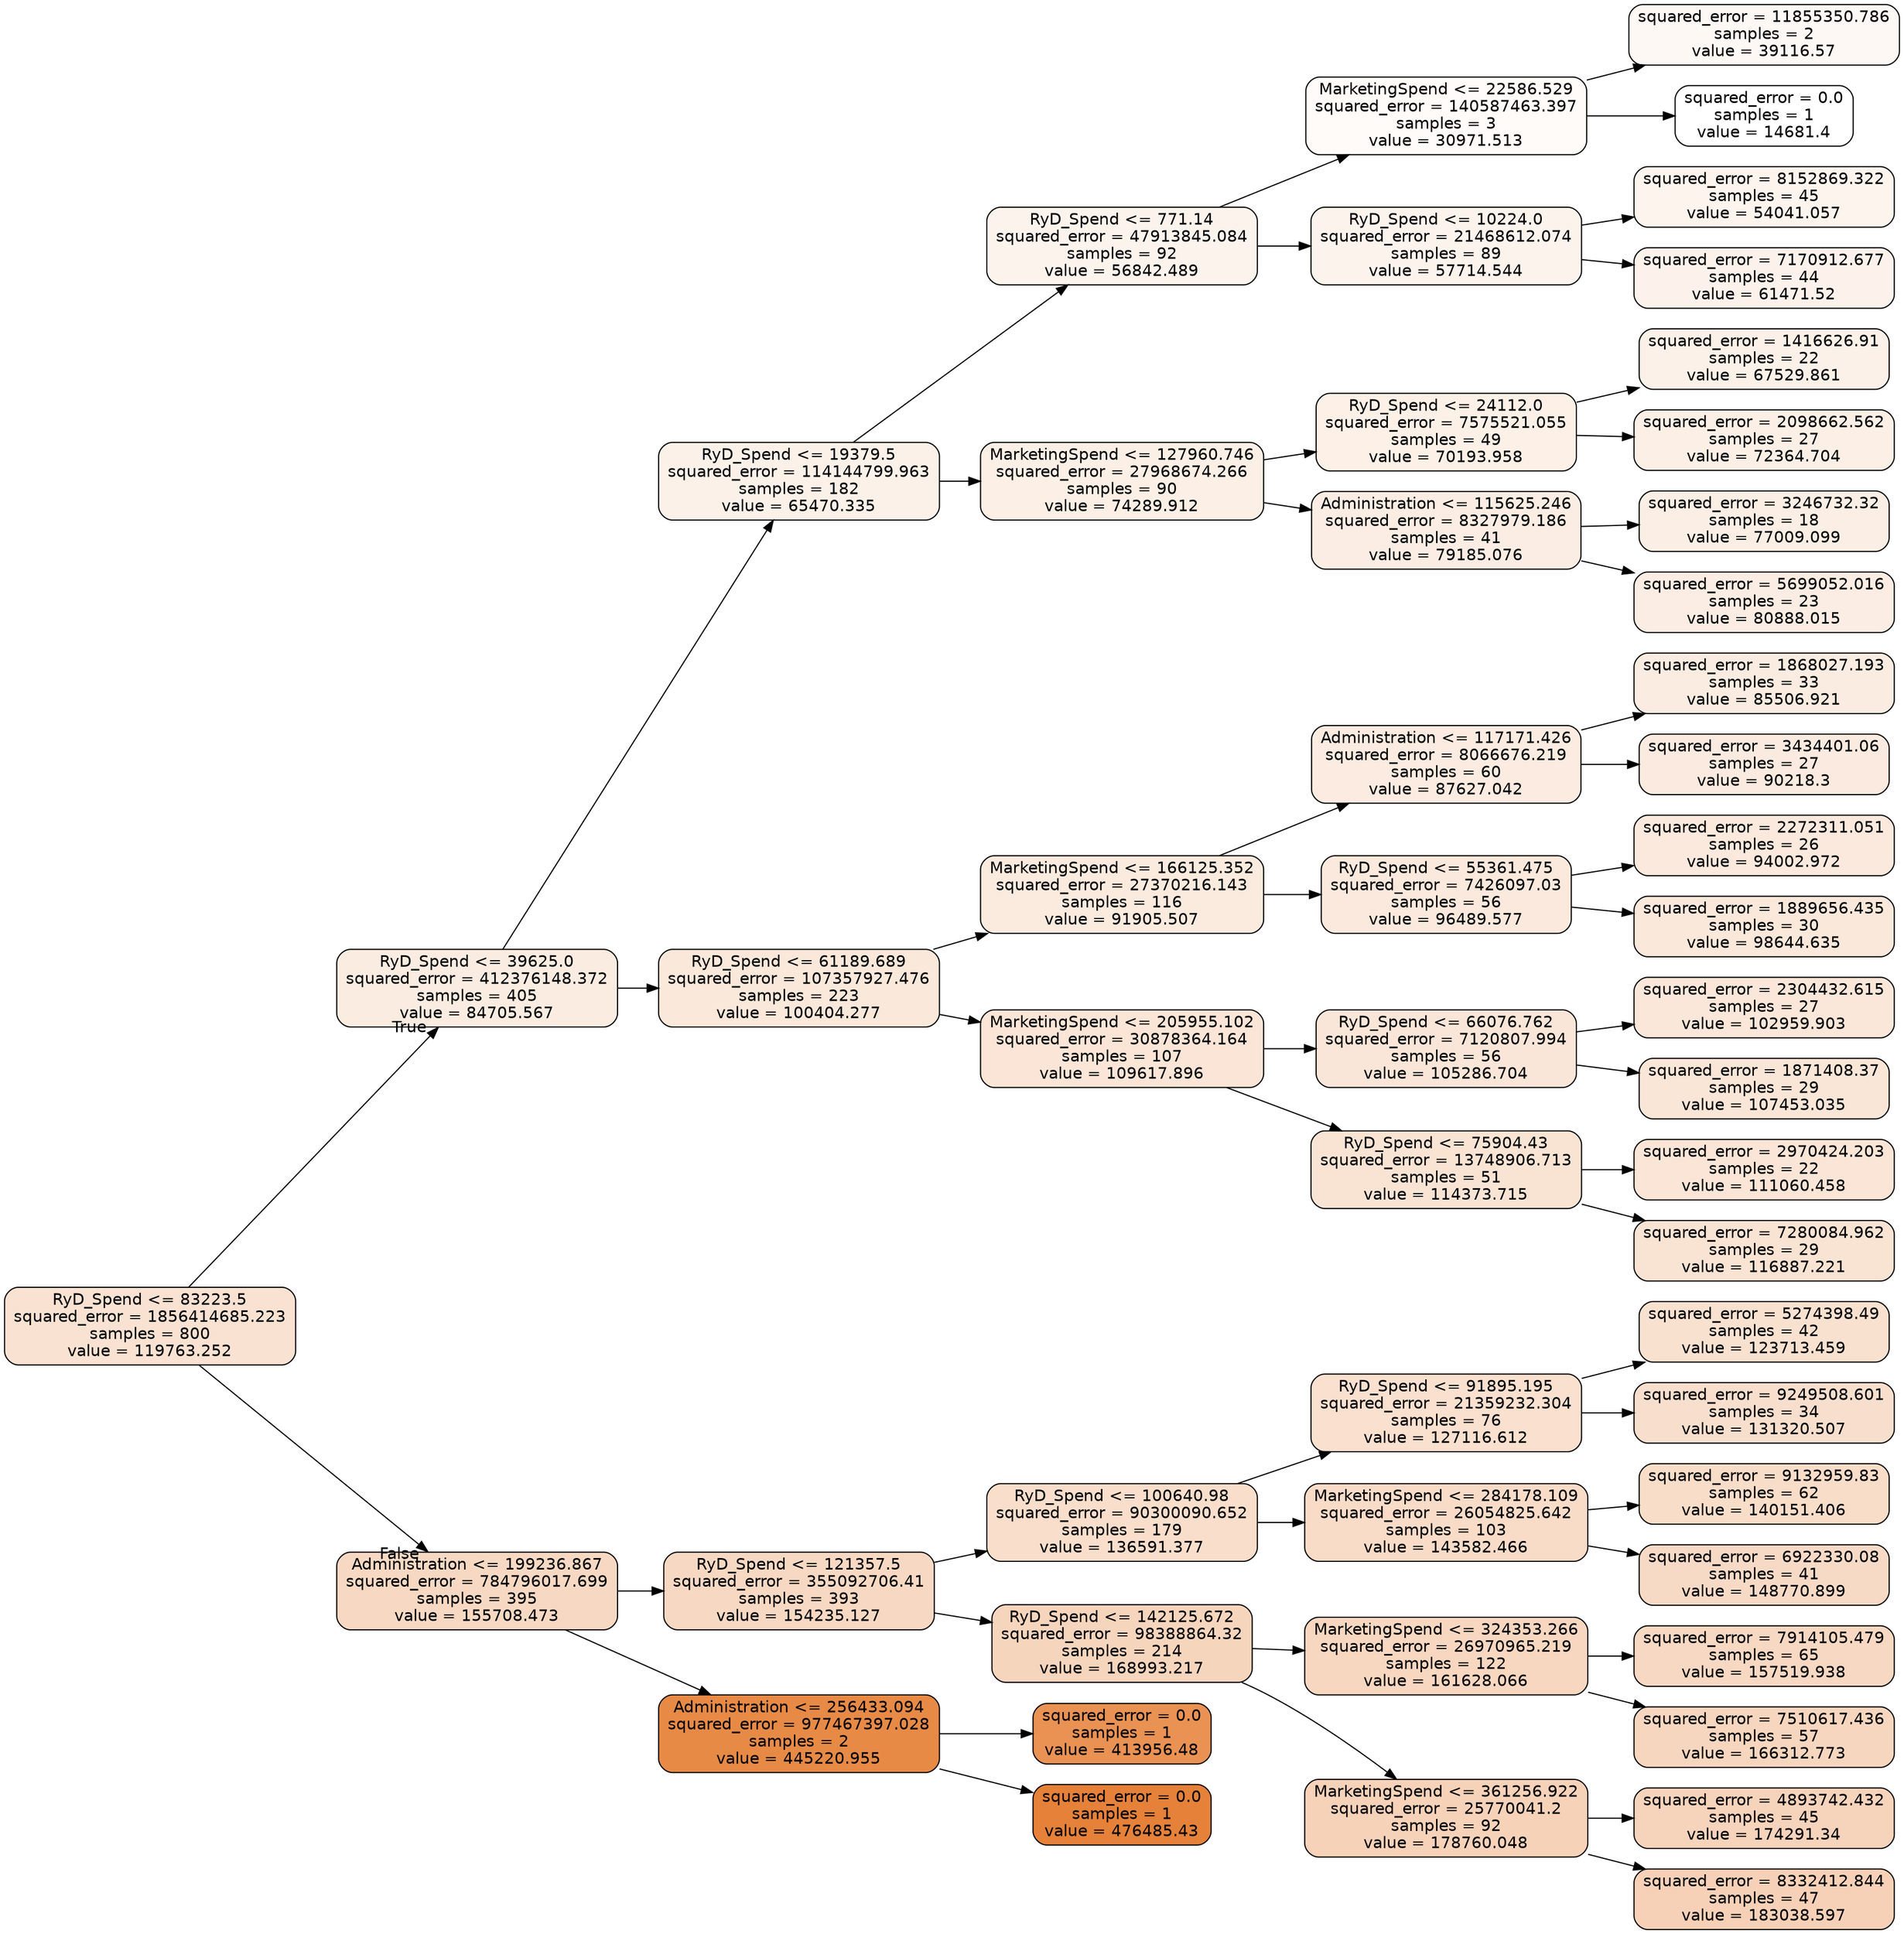 digraph Tree {
node [shape=box, style="filled, rounded", color="black", fontname="helvetica"] ;
edge [fontname="helvetica"] ;
rankdir=LR ;
0 [label="RyD_Spend <= 83223.5\nsquared_error = 1856414685.223\nsamples = 800\nvalue = 119763.252", fillcolor="#f9e2d2"] ;
1 [label="RyD_Spend <= 39625.0\nsquared_error = 412376148.372\nsamples = 405\nvalue = 84705.567", fillcolor="#fbece1"] ;
0 -> 1 [labeldistance=2.5, labelangle=-45, headlabel="True"] ;
2 [label="RyD_Spend <= 19379.5\nsquared_error = 114144799.963\nsamples = 182\nvalue = 65470.335", fillcolor="#fcf1e9"] ;
1 -> 2 ;
3 [label="RyD_Spend <= 771.14\nsquared_error = 47913845.084\nsamples = 92\nvalue = 56842.489", fillcolor="#fdf3ed"] ;
2 -> 3 ;
4 [label="MarketingSpend <= 22586.529\nsquared_error = 140587463.397\nsamples = 3\nvalue = 30971.513", fillcolor="#fefbf8"] ;
3 -> 4 ;
5 [label="squared_error = 11855350.786\nsamples = 2\nvalue = 39116.57", fillcolor="#fef8f5"] ;
4 -> 5 ;
6 [label="squared_error = 0.0\nsamples = 1\nvalue = 14681.4", fillcolor="#ffffff"] ;
4 -> 6 ;
7 [label="RyD_Spend <= 10224.0\nsquared_error = 21468612.074\nsamples = 89\nvalue = 57714.544", fillcolor="#fdf3ed"] ;
3 -> 7 ;
8 [label="squared_error = 8152869.322\nsamples = 45\nvalue = 54041.057", fillcolor="#fdf4ee"] ;
7 -> 8 ;
9 [label="squared_error = 7170912.677\nsamples = 44\nvalue = 61471.52", fillcolor="#fcf2eb"] ;
7 -> 9 ;
10 [label="MarketingSpend <= 127960.746\nsquared_error = 27968674.266\nsamples = 90\nvalue = 74289.912", fillcolor="#fcefe5"] ;
2 -> 10 ;
11 [label="RyD_Spend <= 24112.0\nsquared_error = 7575521.055\nsamples = 49\nvalue = 70193.958", fillcolor="#fcf0e7"] ;
10 -> 11 ;
12 [label="squared_error = 1416626.91\nsamples = 22\nvalue = 67529.861", fillcolor="#fcf1e8"] ;
11 -> 12 ;
13 [label="squared_error = 2098662.562\nsamples = 27\nvalue = 72364.704", fillcolor="#fcefe6"] ;
11 -> 13 ;
14 [label="Administration <= 115625.246\nsquared_error = 8327979.186\nsamples = 41\nvalue = 79185.076", fillcolor="#fbede3"] ;
10 -> 14 ;
15 [label="squared_error = 3246732.32\nsamples = 18\nvalue = 77009.099", fillcolor="#fbeee4"] ;
14 -> 15 ;
16 [label="squared_error = 5699052.016\nsamples = 23\nvalue = 80888.015", fillcolor="#fbede3"] ;
14 -> 16 ;
17 [label="RyD_Spend <= 61189.689\nsquared_error = 107357927.476\nsamples = 223\nvalue = 100404.277", fillcolor="#fae8da"] ;
1 -> 17 ;
18 [label="MarketingSpend <= 166125.352\nsquared_error = 27370216.143\nsamples = 116\nvalue = 91905.507", fillcolor="#fbeade"] ;
17 -> 18 ;
19 [label="Administration <= 117171.426\nsquared_error = 8066676.219\nsamples = 60\nvalue = 87627.042", fillcolor="#fbebe0"] ;
18 -> 19 ;
20 [label="squared_error = 1868027.193\nsamples = 33\nvalue = 85506.921", fillcolor="#fbece1"] ;
19 -> 20 ;
21 [label="squared_error = 3434401.06\nsamples = 27\nvalue = 90218.3", fillcolor="#fbeadf"] ;
19 -> 21 ;
22 [label="RyD_Spend <= 55361.475\nsquared_error = 7426097.03\nsamples = 56\nvalue = 96489.577", fillcolor="#fae9dc"] ;
18 -> 22 ;
23 [label="squared_error = 2272311.051\nsamples = 26\nvalue = 94002.972", fillcolor="#fbe9dd"] ;
22 -> 23 ;
24 [label="squared_error = 1889656.435\nsamples = 30\nvalue = 98644.635", fillcolor="#fae8db"] ;
22 -> 24 ;
25 [label="MarketingSpend <= 205955.102\nsquared_error = 30878364.164\nsamples = 107\nvalue = 109617.896", fillcolor="#fae5d6"] ;
17 -> 25 ;
26 [label="RyD_Spend <= 66076.762\nsquared_error = 7120807.994\nsamples = 56\nvalue = 105286.704", fillcolor="#fae6d8"] ;
25 -> 26 ;
27 [label="squared_error = 2304432.615\nsamples = 27\nvalue = 102959.903", fillcolor="#fae7d9"] ;
26 -> 27 ;
28 [label="squared_error = 1871408.37\nsamples = 29\nvalue = 107453.035", fillcolor="#fae6d7"] ;
26 -> 28 ;
29 [label="RyD_Spend <= 75904.43\nsquared_error = 13748906.713\nsamples = 51\nvalue = 114373.715", fillcolor="#f9e4d4"] ;
25 -> 29 ;
30 [label="squared_error = 2970424.203\nsamples = 22\nvalue = 111060.458", fillcolor="#fae5d6"] ;
29 -> 30 ;
31 [label="squared_error = 7280084.962\nsamples = 29\nvalue = 116887.221", fillcolor="#f9e3d3"] ;
29 -> 31 ;
32 [label="Administration <= 199236.867\nsquared_error = 784796017.699\nsamples = 395\nvalue = 155708.473", fillcolor="#f7d9c3"] ;
0 -> 32 [labeldistance=2.5, labelangle=45, headlabel="False"] ;
33 [label="RyD_Spend <= 121357.5\nsquared_error = 355092706.41\nsamples = 393\nvalue = 154235.127", fillcolor="#f7d9c3"] ;
32 -> 33 ;
34 [label="RyD_Spend <= 100640.98\nsquared_error = 90300090.652\nsamples = 179\nvalue = 136591.377", fillcolor="#f8decb"] ;
33 -> 34 ;
35 [label="RyD_Spend <= 91895.195\nsquared_error = 21359232.304\nsamples = 76\nvalue = 127116.612", fillcolor="#f9e0cf"] ;
34 -> 35 ;
36 [label="squared_error = 5274398.49\nsamples = 42\nvalue = 123713.459", fillcolor="#f9e1d0"] ;
35 -> 36 ;
37 [label="squared_error = 9249508.601\nsamples = 34\nvalue = 131320.507", fillcolor="#f8dfcd"] ;
35 -> 37 ;
38 [label="MarketingSpend <= 284178.109\nsquared_error = 26054825.642\nsamples = 103\nvalue = 143582.466", fillcolor="#f8dcc8"] ;
34 -> 38 ;
39 [label="squared_error = 9132959.83\nsamples = 62\nvalue = 140151.406", fillcolor="#f8ddc9"] ;
38 -> 39 ;
40 [label="squared_error = 6922330.08\nsamples = 41\nvalue = 148770.899", fillcolor="#f7dac6"] ;
38 -> 40 ;
41 [label="RyD_Spend <= 142125.672\nsquared_error = 98388864.32\nsamples = 214\nvalue = 168993.217", fillcolor="#f6d5bd"] ;
33 -> 41 ;
42 [label="MarketingSpend <= 324353.266\nsquared_error = 26970965.219\nsamples = 122\nvalue = 161628.066", fillcolor="#f7d7c0"] ;
41 -> 42 ;
43 [label="squared_error = 7914105.479\nsamples = 65\nvalue = 157519.938", fillcolor="#f7d8c2"] ;
42 -> 43 ;
44 [label="squared_error = 7510617.436\nsamples = 57\nvalue = 166312.773", fillcolor="#f6d6be"] ;
42 -> 44 ;
45 [label="MarketingSpend <= 361256.922\nsquared_error = 25770041.2\nsamples = 92\nvalue = 178760.048", fillcolor="#f6d2b9"] ;
41 -> 45 ;
46 [label="squared_error = 4893742.432\nsamples = 45\nvalue = 174291.34", fillcolor="#f6d3bb"] ;
45 -> 46 ;
47 [label="squared_error = 8332412.844\nsamples = 47\nvalue = 183038.597", fillcolor="#f6d1b7"] ;
45 -> 47 ;
48 [label="Administration <= 256433.094\nsquared_error = 977467397.028\nsamples = 2\nvalue = 445220.955", fillcolor="#e78a46"] ;
32 -> 48 ;
49 [label="squared_error = 0.0\nsamples = 1\nvalue = 413956.48", fillcolor="#e99254"] ;
48 -> 49 ;
50 [label="squared_error = 0.0\nsamples = 1\nvalue = 476485.43", fillcolor="#e58139"] ;
48 -> 50 ;
}